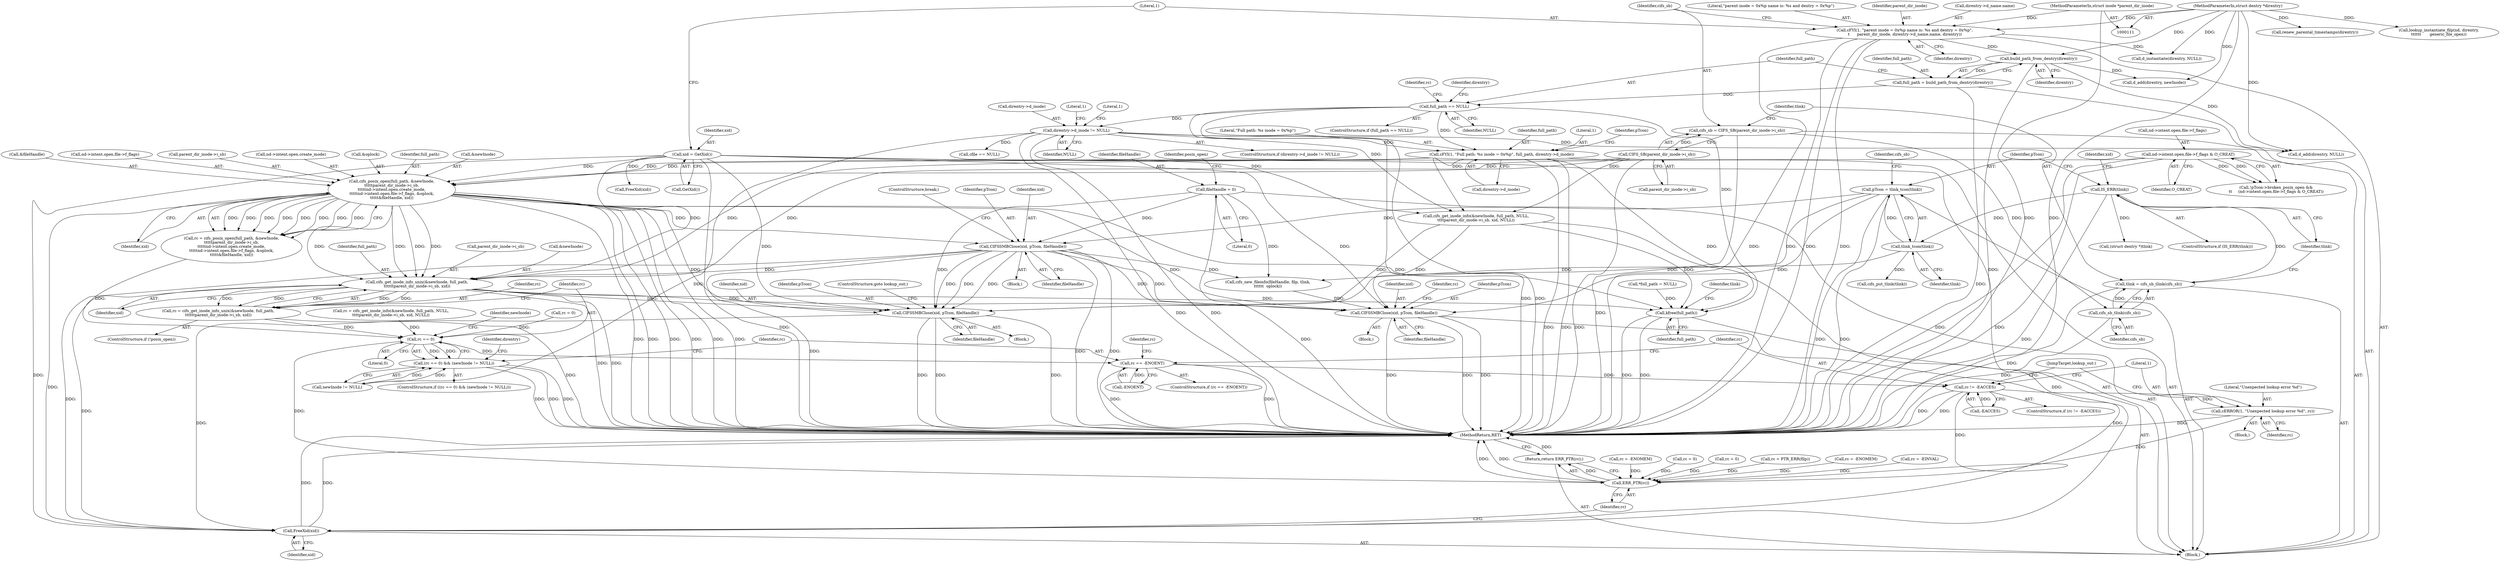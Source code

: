digraph "0_linux_88d7d4e4a439f32acc56a6d860e415ee71d3df08@pointer" {
"1000382" [label="(Call,cifs_get_inode_info_unix(&newInode, full_path,\n\t\t\t\t\t\tparent_dir_inode->i_sb, xid))"];
"1000319" [label="(Call,cifs_posix_open(full_path, &newInode,\n\t\t\t\t\tparent_dir_inode->i_sb,\n\t\t\t\t\tnd->intent.open.create_mode,\n\t\t\t\t\tnd->intent.open.file->f_flags, &oplock,\n\t\t\t\t\t&fileHandle, xid))"];
"1000272" [label="(Call,cFYI(1, \"Full path: %s inode = 0x%p\", full_path, direntry->d_inode))"];
"1000248" [label="(Call,full_path == NULL)"];
"1000243" [label="(Call,full_path = build_path_from_dentry(direntry))"];
"1000245" [label="(Call,build_path_from_dentry(direntry))"];
"1000152" [label="(Call,cFYI(1, \"parent inode = 0x%p name is: %s and dentry = 0x%p\",\n\t      parent_dir_inode, direntry->d_name.name, direntry))"];
"1000112" [label="(MethodParameterIn,struct inode *parent_dir_inode)"];
"1000113" [label="(MethodParameterIn,struct dentry *direntry)"];
"1000258" [label="(Call,direntry->d_inode != NULL)"];
"1000164" [label="(Call,CIFS_SB(parent_dir_inode->i_sb))"];
"1000305" [label="(Call,nd->intent.open.file->f_flags & O_CREAT)"];
"1000149" [label="(Call,xid = GetXid())"];
"1000360" [label="(Call,CIFSSMBClose(xid, pTcon, fileHandle))"];
"1000182" [label="(Call,pTcon = tlink_tcon(tlink))"];
"1000184" [label="(Call,tlink_tcon(tlink))"];
"1000173" [label="(Call,IS_ERR(tlink))"];
"1000168" [label="(Call,tlink = cifs_sb_tlink(cifs_sb))"];
"1000170" [label="(Call,cifs_sb_tlink(cifs_sb))"];
"1000162" [label="(Call,cifs_sb = CIFS_SB(parent_dir_inode->i_sb))"];
"1000129" [label="(Call,fileHandle = 0)"];
"1000380" [label="(Call,rc = cifs_get_inode_info_unix(&newInode, full_path,\n\t\t\t\t\t\tparent_dir_inode->i_sb, xid))"];
"1000405" [label="(Call,rc == 0)"];
"1000404" [label="(Call,(rc == 0) && (newInode != NULL))"];
"1000464" [label="(Call,rc == -ENOENT)"];
"1000482" [label="(Call,rc != -EACCES)"];
"1000487" [label="(Call,cERROR(1, \"Unexpected lookup error %d\", rc))"];
"1000499" [label="(Call,ERR_PTR(rc))"];
"1000498" [label="(Return,return ERR_PTR(rc);)"];
"1000432" [label="(Call,CIFSSMBClose(xid, pTcon, fileHandle))"];
"1000496" [label="(Call,FreeXid(xid))"];
"1000451" [label="(Call,CIFSSMBClose(xid, pTcon, fileHandle))"];
"1000492" [label="(Call,kfree(full_path))"];
"1000177" [label="(Identifier,xid)"];
"1000243" [label="(Call,full_path = build_path_from_dentry(direntry))"];
"1000112" [label="(MethodParameterIn,struct inode *parent_dir_inode)"];
"1000498" [label="(Return,return ERR_PTR(rc);)"];
"1000383" [label="(Call,&newInode)"];
"1000482" [label="(Call,rc != -EACCES)"];
"1000321" [label="(Call,&newInode)"];
"1000494" [label="(Call,cifs_put_tlink(tlink))"];
"1000170" [label="(Call,cifs_sb_tlink(cifs_sb))"];
"1000222" [label="(Call,rc = -EINVAL)"];
"1000435" [label="(Identifier,fileHandle)"];
"1000452" [label="(Identifier,xid)"];
"1000500" [label="(Identifier,rc)"];
"1000152" [label="(Call,cFYI(1, \"parent inode = 0x%p name is: %s and dentry = 0x%p\",\n\t      parent_dir_inode, direntry->d_name.name, direntry))"];
"1000118" [label="(Call,rc = 0)"];
"1000432" [label="(Call,CIFSSMBClose(xid, pTcon, fileHandle))"];
"1000481" [label="(ControlStructure,if (rc != -EACCES))"];
"1000249" [label="(Identifier,full_path)"];
"1000495" [label="(Identifier,tlink)"];
"1000262" [label="(Identifier,NULL)"];
"1000484" [label="(Call,-EACCES)"];
"1000489" [label="(Literal,\"Unexpected lookup error %d\")"];
"1000344" [label="(Call,&fileHandle)"];
"1000404" [label="(Call,(rc == 0) && (newInode != NULL))"];
"1000491" [label="(JumpTarget,lookup_out:)"];
"1000433" [label="(Identifier,xid)"];
"1000486" [label="(Block,)"];
"1000487" [label="(Call,cERROR(1, \"Unexpected lookup error %d\", rc))"];
"1000171" [label="(Identifier,cifs_sb)"];
"1000499" [label="(Call,ERR_PTR(rc))"];
"1000463" [label="(ControlStructure,if (rc == -ENOENT))"];
"1000413" [label="(Identifier,direntry)"];
"1000246" [label="(Identifier,direntry)"];
"1000129" [label="(Call,fileHandle = 0)"];
"1000149" [label="(Call,xid = GetXid())"];
"1000455" [label="(Call,rc = -ENOMEM)"];
"1000305" [label="(Call,nd->intent.open.file->f_flags & O_CREAT)"];
"1000161" [label="(Identifier,direntry)"];
"1000134" [label="(Identifier,posix_open)"];
"1000259" [label="(Call,direntry->d_inode)"];
"1000317" [label="(Call,rc = cifs_posix_open(full_path, &newInode,\n\t\t\t\t\tparent_dir_inode->i_sb,\n\t\t\t\t\tnd->intent.open.create_mode,\n\t\t\t\t\tnd->intent.open.file->f_flags, &oplock,\n\t\t\t\t\t&fileHandle, xid))"];
"1000333" [label="(Call,nd->intent.open.file->f_flags)"];
"1000319" [label="(Call,cifs_posix_open(full_path, &newInode,\n\t\t\t\t\tparent_dir_inode->i_sb,\n\t\t\t\t\tnd->intent.open.create_mode,\n\t\t\t\t\tnd->intent.open.file->f_flags, &oplock,\n\t\t\t\t\t&fileHandle, xid))"];
"1000257" [label="(ControlStructure,if (direntry->d_inode != NULL))"];
"1000381" [label="(Identifier,rc)"];
"1000377" [label="(ControlStructure,if (!posix_open))"];
"1000275" [label="(Identifier,full_path)"];
"1000445" [label="(Call,cfile == NULL)"];
"1000176" [label="(Call,FreeXid(xid))"];
"1000323" [label="(Call,parent_dir_inode->i_sb)"];
"1000465" [label="(Identifier,rc)"];
"1000403" [label="(ControlStructure,if ((rc == 0) && (newInode != NULL)))"];
"1000245" [label="(Call,build_path_from_dentry(direntry))"];
"1000179" [label="(Call,(struct dentry *)tlink)"];
"1000393" [label="(Call,cifs_get_inode_info(&newInode, full_path, NULL,\n\t\t\t\tparent_dir_inode->i_sb, xid, NULL))"];
"1000501" [label="(MethodReturn,RET)"];
"1000173" [label="(Call,IS_ERR(tlink))"];
"1000451" [label="(Call,CIFSSMBClose(xid, pTcon, fileHandle))"];
"1000407" [label="(Literal,0)"];
"1000434" [label="(Identifier,pTcon)"];
"1000466" [label="(Call,-ENOENT)"];
"1000470" [label="(Identifier,rc)"];
"1000244" [label="(Identifier,full_path)"];
"1000131" [label="(Literal,0)"];
"1000190" [label="(Identifier,cifs_sb)"];
"1000469" [label="(Call,rc = 0)"];
"1000406" [label="(Identifier,rc)"];
"1000162" [label="(Call,cifs_sb = CIFS_SB(parent_dir_inode->i_sb))"];
"1000490" [label="(Identifier,rc)"];
"1000130" [label="(Identifier,fileHandle)"];
"1000247" [label="(ControlStructure,if (full_path == NULL))"];
"1000184" [label="(Call,tlink_tcon(tlink))"];
"1000250" [label="(Identifier,NULL)"];
"1000460" [label="(Call,renew_parental_timestamps(direntry))"];
"1000172" [label="(ControlStructure,if (IS_ERR(tlink)))"];
"1000389" [label="(Identifier,xid)"];
"1000260" [label="(Identifier,direntry)"];
"1000273" [label="(Literal,1)"];
"1000380" [label="(Call,rc = cifs_get_inode_info_unix(&newInode, full_path,\n\t\t\t\t\t\tparent_dir_inode->i_sb, xid))"];
"1000183" [label="(Identifier,pTcon)"];
"1000174" [label="(Identifier,tlink)"];
"1000270" [label="(Literal,1)"];
"1000493" [label="(Identifier,full_path)"];
"1000363" [label="(Identifier,fileHandle)"];
"1000456" [label="(Identifier,rc)"];
"1000385" [label="(Identifier,full_path)"];
"1000364" [label="(ControlStructure,break;)"];
"1000154" [label="(Literal,\"parent inode = 0x%p name is: %s and dentry = 0x%p\")"];
"1000315" [label="(Identifier,O_CREAT)"];
"1000306" [label="(Call,nd->intent.open.file->f_flags)"];
"1000362" [label="(Identifier,pTcon)"];
"1000326" [label="(Call,nd->intent.open.create_mode)"];
"1000454" [label="(Identifier,fileHandle)"];
"1000453" [label="(Identifier,pTcon)"];
"1000391" [label="(Call,rc = cifs_get_inode_info(&newInode, full_path, NULL,\n\t\t\t\tparent_dir_inode->i_sb, xid, NULL))"];
"1000492" [label="(Call,kfree(full_path))"];
"1000153" [label="(Literal,1)"];
"1000185" [label="(Identifier,tlink)"];
"1000412" [label="(Call,d_add(direntry, newInode))"];
"1000360" [label="(Call,CIFSSMBClose(xid, pTcon, fileHandle))"];
"1000265" [label="(Literal,1)"];
"1000155" [label="(Identifier,parent_dir_inode)"];
"1000420" [label="(Call,lookup_instantiate_filp(nd, direntry,\n\t\t\t\t\t\t       generic_file_open))"];
"1000497" [label="(Identifier,xid)"];
"1000239" [label="(Call,rc = 0)"];
"1000382" [label="(Call,cifs_get_inode_info_unix(&newInode, full_path,\n\t\t\t\t\t\tparent_dir_inode->i_sb, xid))"];
"1000168" [label="(Call,tlink = cifs_sb_tlink(cifs_sb))"];
"1000182" [label="(Call,pTcon = tlink_tcon(tlink))"];
"1000272" [label="(Call,cFYI(1, \"Full path: %s inode = 0x%p\", full_path, direntry->d_inode))"];
"1000258" [label="(Call,direntry->d_inode != NULL)"];
"1000165" [label="(Call,parent_dir_inode->i_sb)"];
"1000346" [label="(Identifier,xid)"];
"1000300" [label="(Call,!pTcon->broken_posix_open &&\n\t\t     (nd->intent.open.file->f_flags & O_CREAT))"];
"1000281" [label="(Identifier,pTcon)"];
"1000428" [label="(Call,rc = PTR_ERR(filp))"];
"1000164" [label="(Call,CIFS_SB(parent_dir_inode->i_sb))"];
"1000276" [label="(Call,direntry->d_inode)"];
"1000169" [label="(Identifier,tlink)"];
"1000113" [label="(MethodParameterIn,struct dentry *direntry)"];
"1000436" [label="(ControlStructure,goto lookup_out;)"];
"1000145" [label="(Call,*full_path = NULL)"];
"1000274" [label="(Literal,\"Full path: %s inode = 0x%p\")"];
"1000448" [label="(Block,)"];
"1000488" [label="(Literal,1)"];
"1000248" [label="(Call,full_path == NULL)"];
"1000496" [label="(Call,FreeXid(xid))"];
"1000464" [label="(Call,rc == -ENOENT)"];
"1000386" [label="(Call,parent_dir_inode->i_sb)"];
"1000252" [label="(Call,rc = -ENOMEM)"];
"1000361" [label="(Identifier,xid)"];
"1000408" [label="(Call,newInode != NULL)"];
"1000427" [label="(Block,)"];
"1000342" [label="(Call,&oplock)"];
"1000151" [label="(Call,GetXid())"];
"1000150" [label="(Identifier,xid)"];
"1000253" [label="(Identifier,rc)"];
"1000236" [label="(Call,d_instantiate(direntry, NULL))"];
"1000477" [label="(Call,d_add(direntry, NULL))"];
"1000115" [label="(Block,)"];
"1000483" [label="(Identifier,rc)"];
"1000359" [label="(Block,)"];
"1000439" [label="(Call,cifs_new_fileinfo(fileHandle, filp, tlink,\n\t\t\t\t\t\t  oplock))"];
"1000156" [label="(Call,direntry->d_name.name)"];
"1000409" [label="(Identifier,newInode)"];
"1000405" [label="(Call,rc == 0)"];
"1000320" [label="(Identifier,full_path)"];
"1000163" [label="(Identifier,cifs_sb)"];
"1000382" -> "1000380"  [label="AST: "];
"1000382" -> "1000389"  [label="CFG: "];
"1000383" -> "1000382"  [label="AST: "];
"1000385" -> "1000382"  [label="AST: "];
"1000386" -> "1000382"  [label="AST: "];
"1000389" -> "1000382"  [label="AST: "];
"1000380" -> "1000382"  [label="CFG: "];
"1000382" -> "1000501"  [label="DDG: "];
"1000382" -> "1000501"  [label="DDG: "];
"1000382" -> "1000380"  [label="DDG: "];
"1000382" -> "1000380"  [label="DDG: "];
"1000382" -> "1000380"  [label="DDG: "];
"1000382" -> "1000380"  [label="DDG: "];
"1000319" -> "1000382"  [label="DDG: "];
"1000319" -> "1000382"  [label="DDG: "];
"1000319" -> "1000382"  [label="DDG: "];
"1000319" -> "1000382"  [label="DDG: "];
"1000272" -> "1000382"  [label="DDG: "];
"1000164" -> "1000382"  [label="DDG: "];
"1000360" -> "1000382"  [label="DDG: "];
"1000149" -> "1000382"  [label="DDG: "];
"1000382" -> "1000432"  [label="DDG: "];
"1000382" -> "1000451"  [label="DDG: "];
"1000382" -> "1000492"  [label="DDG: "];
"1000382" -> "1000496"  [label="DDG: "];
"1000319" -> "1000317"  [label="AST: "];
"1000319" -> "1000346"  [label="CFG: "];
"1000320" -> "1000319"  [label="AST: "];
"1000321" -> "1000319"  [label="AST: "];
"1000323" -> "1000319"  [label="AST: "];
"1000326" -> "1000319"  [label="AST: "];
"1000333" -> "1000319"  [label="AST: "];
"1000342" -> "1000319"  [label="AST: "];
"1000344" -> "1000319"  [label="AST: "];
"1000346" -> "1000319"  [label="AST: "];
"1000317" -> "1000319"  [label="CFG: "];
"1000319" -> "1000501"  [label="DDG: "];
"1000319" -> "1000501"  [label="DDG: "];
"1000319" -> "1000501"  [label="DDG: "];
"1000319" -> "1000501"  [label="DDG: "];
"1000319" -> "1000501"  [label="DDG: "];
"1000319" -> "1000501"  [label="DDG: "];
"1000319" -> "1000317"  [label="DDG: "];
"1000319" -> "1000317"  [label="DDG: "];
"1000319" -> "1000317"  [label="DDG: "];
"1000319" -> "1000317"  [label="DDG: "];
"1000319" -> "1000317"  [label="DDG: "];
"1000319" -> "1000317"  [label="DDG: "];
"1000319" -> "1000317"  [label="DDG: "];
"1000319" -> "1000317"  [label="DDG: "];
"1000272" -> "1000319"  [label="DDG: "];
"1000164" -> "1000319"  [label="DDG: "];
"1000305" -> "1000319"  [label="DDG: "];
"1000149" -> "1000319"  [label="DDG: "];
"1000319" -> "1000360"  [label="DDG: "];
"1000319" -> "1000432"  [label="DDG: "];
"1000319" -> "1000451"  [label="DDG: "];
"1000319" -> "1000492"  [label="DDG: "];
"1000319" -> "1000496"  [label="DDG: "];
"1000272" -> "1000115"  [label="AST: "];
"1000272" -> "1000276"  [label="CFG: "];
"1000273" -> "1000272"  [label="AST: "];
"1000274" -> "1000272"  [label="AST: "];
"1000275" -> "1000272"  [label="AST: "];
"1000276" -> "1000272"  [label="AST: "];
"1000281" -> "1000272"  [label="CFG: "];
"1000272" -> "1000501"  [label="DDG: "];
"1000272" -> "1000501"  [label="DDG: "];
"1000248" -> "1000272"  [label="DDG: "];
"1000258" -> "1000272"  [label="DDG: "];
"1000272" -> "1000393"  [label="DDG: "];
"1000272" -> "1000492"  [label="DDG: "];
"1000248" -> "1000247"  [label="AST: "];
"1000248" -> "1000250"  [label="CFG: "];
"1000249" -> "1000248"  [label="AST: "];
"1000250" -> "1000248"  [label="AST: "];
"1000253" -> "1000248"  [label="CFG: "];
"1000260" -> "1000248"  [label="CFG: "];
"1000248" -> "1000501"  [label="DDG: "];
"1000248" -> "1000501"  [label="DDG: "];
"1000243" -> "1000248"  [label="DDG: "];
"1000248" -> "1000258"  [label="DDG: "];
"1000248" -> "1000492"  [label="DDG: "];
"1000243" -> "1000115"  [label="AST: "];
"1000243" -> "1000245"  [label="CFG: "];
"1000244" -> "1000243"  [label="AST: "];
"1000245" -> "1000243"  [label="AST: "];
"1000249" -> "1000243"  [label="CFG: "];
"1000243" -> "1000501"  [label="DDG: "];
"1000245" -> "1000243"  [label="DDG: "];
"1000245" -> "1000246"  [label="CFG: "];
"1000246" -> "1000245"  [label="AST: "];
"1000245" -> "1000501"  [label="DDG: "];
"1000152" -> "1000245"  [label="DDG: "];
"1000113" -> "1000245"  [label="DDG: "];
"1000245" -> "1000412"  [label="DDG: "];
"1000245" -> "1000477"  [label="DDG: "];
"1000152" -> "1000115"  [label="AST: "];
"1000152" -> "1000161"  [label="CFG: "];
"1000153" -> "1000152"  [label="AST: "];
"1000154" -> "1000152"  [label="AST: "];
"1000155" -> "1000152"  [label="AST: "];
"1000156" -> "1000152"  [label="AST: "];
"1000161" -> "1000152"  [label="AST: "];
"1000163" -> "1000152"  [label="CFG: "];
"1000152" -> "1000501"  [label="DDG: "];
"1000152" -> "1000501"  [label="DDG: "];
"1000152" -> "1000501"  [label="DDG: "];
"1000152" -> "1000501"  [label="DDG: "];
"1000112" -> "1000152"  [label="DDG: "];
"1000113" -> "1000152"  [label="DDG: "];
"1000152" -> "1000236"  [label="DDG: "];
"1000112" -> "1000111"  [label="AST: "];
"1000112" -> "1000501"  [label="DDG: "];
"1000113" -> "1000111"  [label="AST: "];
"1000113" -> "1000501"  [label="DDG: "];
"1000113" -> "1000236"  [label="DDG: "];
"1000113" -> "1000412"  [label="DDG: "];
"1000113" -> "1000420"  [label="DDG: "];
"1000113" -> "1000460"  [label="DDG: "];
"1000113" -> "1000477"  [label="DDG: "];
"1000258" -> "1000257"  [label="AST: "];
"1000258" -> "1000262"  [label="CFG: "];
"1000259" -> "1000258"  [label="AST: "];
"1000262" -> "1000258"  [label="AST: "];
"1000265" -> "1000258"  [label="CFG: "];
"1000270" -> "1000258"  [label="CFG: "];
"1000258" -> "1000501"  [label="DDG: "];
"1000258" -> "1000501"  [label="DDG: "];
"1000258" -> "1000393"  [label="DDG: "];
"1000258" -> "1000408"  [label="DDG: "];
"1000258" -> "1000445"  [label="DDG: "];
"1000258" -> "1000477"  [label="DDG: "];
"1000164" -> "1000162"  [label="AST: "];
"1000164" -> "1000165"  [label="CFG: "];
"1000165" -> "1000164"  [label="AST: "];
"1000162" -> "1000164"  [label="CFG: "];
"1000164" -> "1000501"  [label="DDG: "];
"1000164" -> "1000162"  [label="DDG: "];
"1000164" -> "1000393"  [label="DDG: "];
"1000305" -> "1000300"  [label="AST: "];
"1000305" -> "1000315"  [label="CFG: "];
"1000306" -> "1000305"  [label="AST: "];
"1000315" -> "1000305"  [label="AST: "];
"1000300" -> "1000305"  [label="CFG: "];
"1000305" -> "1000501"  [label="DDG: "];
"1000305" -> "1000501"  [label="DDG: "];
"1000305" -> "1000300"  [label="DDG: "];
"1000305" -> "1000300"  [label="DDG: "];
"1000149" -> "1000115"  [label="AST: "];
"1000149" -> "1000151"  [label="CFG: "];
"1000150" -> "1000149"  [label="AST: "];
"1000151" -> "1000149"  [label="AST: "];
"1000153" -> "1000149"  [label="CFG: "];
"1000149" -> "1000501"  [label="DDG: "];
"1000149" -> "1000176"  [label="DDG: "];
"1000149" -> "1000393"  [label="DDG: "];
"1000149" -> "1000432"  [label="DDG: "];
"1000149" -> "1000451"  [label="DDG: "];
"1000149" -> "1000496"  [label="DDG: "];
"1000360" -> "1000359"  [label="AST: "];
"1000360" -> "1000363"  [label="CFG: "];
"1000361" -> "1000360"  [label="AST: "];
"1000362" -> "1000360"  [label="AST: "];
"1000363" -> "1000360"  [label="AST: "];
"1000364" -> "1000360"  [label="CFG: "];
"1000360" -> "1000501"  [label="DDG: "];
"1000360" -> "1000501"  [label="DDG: "];
"1000360" -> "1000501"  [label="DDG: "];
"1000182" -> "1000360"  [label="DDG: "];
"1000129" -> "1000360"  [label="DDG: "];
"1000360" -> "1000432"  [label="DDG: "];
"1000360" -> "1000432"  [label="DDG: "];
"1000360" -> "1000432"  [label="DDG: "];
"1000360" -> "1000439"  [label="DDG: "];
"1000360" -> "1000451"  [label="DDG: "];
"1000360" -> "1000451"  [label="DDG: "];
"1000360" -> "1000496"  [label="DDG: "];
"1000182" -> "1000115"  [label="AST: "];
"1000182" -> "1000184"  [label="CFG: "];
"1000183" -> "1000182"  [label="AST: "];
"1000184" -> "1000182"  [label="AST: "];
"1000190" -> "1000182"  [label="CFG: "];
"1000182" -> "1000501"  [label="DDG: "];
"1000182" -> "1000501"  [label="DDG: "];
"1000184" -> "1000182"  [label="DDG: "];
"1000182" -> "1000432"  [label="DDG: "];
"1000182" -> "1000451"  [label="DDG: "];
"1000184" -> "1000185"  [label="CFG: "];
"1000185" -> "1000184"  [label="AST: "];
"1000173" -> "1000184"  [label="DDG: "];
"1000184" -> "1000439"  [label="DDG: "];
"1000184" -> "1000494"  [label="DDG: "];
"1000173" -> "1000172"  [label="AST: "];
"1000173" -> "1000174"  [label="CFG: "];
"1000174" -> "1000173"  [label="AST: "];
"1000177" -> "1000173"  [label="CFG: "];
"1000183" -> "1000173"  [label="CFG: "];
"1000173" -> "1000501"  [label="DDG: "];
"1000168" -> "1000173"  [label="DDG: "];
"1000173" -> "1000179"  [label="DDG: "];
"1000168" -> "1000115"  [label="AST: "];
"1000168" -> "1000170"  [label="CFG: "];
"1000169" -> "1000168"  [label="AST: "];
"1000170" -> "1000168"  [label="AST: "];
"1000174" -> "1000168"  [label="CFG: "];
"1000168" -> "1000501"  [label="DDG: "];
"1000170" -> "1000168"  [label="DDG: "];
"1000170" -> "1000171"  [label="CFG: "];
"1000171" -> "1000170"  [label="AST: "];
"1000170" -> "1000501"  [label="DDG: "];
"1000162" -> "1000170"  [label="DDG: "];
"1000162" -> "1000115"  [label="AST: "];
"1000163" -> "1000162"  [label="AST: "];
"1000169" -> "1000162"  [label="CFG: "];
"1000162" -> "1000501"  [label="DDG: "];
"1000129" -> "1000115"  [label="AST: "];
"1000129" -> "1000131"  [label="CFG: "];
"1000130" -> "1000129"  [label="AST: "];
"1000131" -> "1000129"  [label="AST: "];
"1000134" -> "1000129"  [label="CFG: "];
"1000129" -> "1000501"  [label="DDG: "];
"1000129" -> "1000432"  [label="DDG: "];
"1000129" -> "1000439"  [label="DDG: "];
"1000380" -> "1000377"  [label="AST: "];
"1000381" -> "1000380"  [label="AST: "];
"1000406" -> "1000380"  [label="CFG: "];
"1000380" -> "1000501"  [label="DDG: "];
"1000380" -> "1000405"  [label="DDG: "];
"1000405" -> "1000404"  [label="AST: "];
"1000405" -> "1000407"  [label="CFG: "];
"1000406" -> "1000405"  [label="AST: "];
"1000407" -> "1000405"  [label="AST: "];
"1000409" -> "1000405"  [label="CFG: "];
"1000404" -> "1000405"  [label="CFG: "];
"1000405" -> "1000404"  [label="DDG: "];
"1000405" -> "1000404"  [label="DDG: "];
"1000317" -> "1000405"  [label="DDG: "];
"1000391" -> "1000405"  [label="DDG: "];
"1000118" -> "1000405"  [label="DDG: "];
"1000405" -> "1000464"  [label="DDG: "];
"1000405" -> "1000499"  [label="DDG: "];
"1000404" -> "1000403"  [label="AST: "];
"1000404" -> "1000408"  [label="CFG: "];
"1000408" -> "1000404"  [label="AST: "];
"1000413" -> "1000404"  [label="CFG: "];
"1000465" -> "1000404"  [label="CFG: "];
"1000404" -> "1000501"  [label="DDG: "];
"1000404" -> "1000501"  [label="DDG: "];
"1000404" -> "1000501"  [label="DDG: "];
"1000408" -> "1000404"  [label="DDG: "];
"1000408" -> "1000404"  [label="DDG: "];
"1000464" -> "1000463"  [label="AST: "];
"1000464" -> "1000466"  [label="CFG: "];
"1000465" -> "1000464"  [label="AST: "];
"1000466" -> "1000464"  [label="AST: "];
"1000470" -> "1000464"  [label="CFG: "];
"1000483" -> "1000464"  [label="CFG: "];
"1000464" -> "1000501"  [label="DDG: "];
"1000464" -> "1000501"  [label="DDG: "];
"1000466" -> "1000464"  [label="DDG: "];
"1000464" -> "1000482"  [label="DDG: "];
"1000482" -> "1000481"  [label="AST: "];
"1000482" -> "1000484"  [label="CFG: "];
"1000483" -> "1000482"  [label="AST: "];
"1000484" -> "1000482"  [label="AST: "];
"1000488" -> "1000482"  [label="CFG: "];
"1000491" -> "1000482"  [label="CFG: "];
"1000482" -> "1000501"  [label="DDG: "];
"1000482" -> "1000501"  [label="DDG: "];
"1000484" -> "1000482"  [label="DDG: "];
"1000482" -> "1000487"  [label="DDG: "];
"1000482" -> "1000499"  [label="DDG: "];
"1000487" -> "1000486"  [label="AST: "];
"1000487" -> "1000490"  [label="CFG: "];
"1000488" -> "1000487"  [label="AST: "];
"1000489" -> "1000487"  [label="AST: "];
"1000490" -> "1000487"  [label="AST: "];
"1000491" -> "1000487"  [label="CFG: "];
"1000487" -> "1000501"  [label="DDG: "];
"1000487" -> "1000499"  [label="DDG: "];
"1000499" -> "1000498"  [label="AST: "];
"1000499" -> "1000500"  [label="CFG: "];
"1000500" -> "1000499"  [label="AST: "];
"1000498" -> "1000499"  [label="CFG: "];
"1000499" -> "1000501"  [label="DDG: "];
"1000499" -> "1000501"  [label="DDG: "];
"1000499" -> "1000498"  [label="DDG: "];
"1000222" -> "1000499"  [label="DDG: "];
"1000252" -> "1000499"  [label="DDG: "];
"1000469" -> "1000499"  [label="DDG: "];
"1000428" -> "1000499"  [label="DDG: "];
"1000455" -> "1000499"  [label="DDG: "];
"1000239" -> "1000499"  [label="DDG: "];
"1000498" -> "1000115"  [label="AST: "];
"1000501" -> "1000498"  [label="CFG: "];
"1000498" -> "1000501"  [label="DDG: "];
"1000432" -> "1000427"  [label="AST: "];
"1000432" -> "1000435"  [label="CFG: "];
"1000433" -> "1000432"  [label="AST: "];
"1000434" -> "1000432"  [label="AST: "];
"1000435" -> "1000432"  [label="AST: "];
"1000436" -> "1000432"  [label="CFG: "];
"1000432" -> "1000501"  [label="DDG: "];
"1000432" -> "1000501"  [label="DDG: "];
"1000432" -> "1000501"  [label="DDG: "];
"1000393" -> "1000432"  [label="DDG: "];
"1000432" -> "1000496"  [label="DDG: "];
"1000496" -> "1000115"  [label="AST: "];
"1000496" -> "1000497"  [label="CFG: "];
"1000497" -> "1000496"  [label="AST: "];
"1000500" -> "1000496"  [label="CFG: "];
"1000496" -> "1000501"  [label="DDG: "];
"1000496" -> "1000501"  [label="DDG: "];
"1000393" -> "1000496"  [label="DDG: "];
"1000451" -> "1000496"  [label="DDG: "];
"1000451" -> "1000448"  [label="AST: "];
"1000451" -> "1000454"  [label="CFG: "];
"1000452" -> "1000451"  [label="AST: "];
"1000453" -> "1000451"  [label="AST: "];
"1000454" -> "1000451"  [label="AST: "];
"1000456" -> "1000451"  [label="CFG: "];
"1000451" -> "1000501"  [label="DDG: "];
"1000451" -> "1000501"  [label="DDG: "];
"1000451" -> "1000501"  [label="DDG: "];
"1000393" -> "1000451"  [label="DDG: "];
"1000439" -> "1000451"  [label="DDG: "];
"1000492" -> "1000115"  [label="AST: "];
"1000492" -> "1000493"  [label="CFG: "];
"1000493" -> "1000492"  [label="AST: "];
"1000495" -> "1000492"  [label="CFG: "];
"1000492" -> "1000501"  [label="DDG: "];
"1000492" -> "1000501"  [label="DDG: "];
"1000393" -> "1000492"  [label="DDG: "];
"1000145" -> "1000492"  [label="DDG: "];
}
